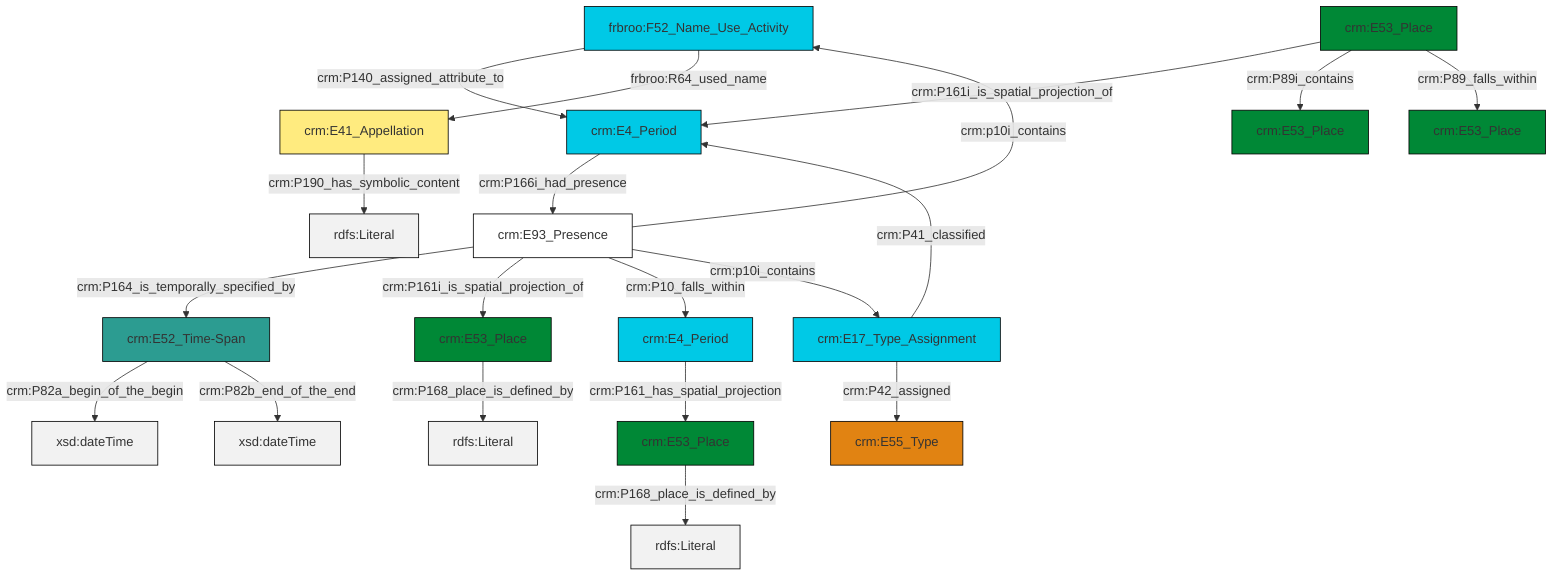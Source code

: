 graph TD
classDef Literal fill:#f2f2f2,stroke:#000000;
classDef CRM_Entity fill:#FFFFFF,stroke:#000000;
classDef Temporal_Entity fill:#00C9E6, stroke:#000000;
classDef Type fill:#E18312, stroke:#000000;
classDef Time-Span fill:#2C9C91, stroke:#000000;
classDef Appellation fill:#FFEB7F, stroke:#000000;
classDef Place fill:#008836, stroke:#000000;
classDef Persistent_Item fill:#B266B2, stroke:#000000;
classDef Conceptual_Object fill:#FFD700, stroke:#000000;
classDef Physical_Thing fill:#D2B48C, stroke:#000000;
classDef Actor fill:#f58aad, stroke:#000000;
classDef PC_Classes fill:#4ce600, stroke:#000000;
classDef Multi fill:#cccccc,stroke:#000000;

0["frbroo:F52_Name_Use_Activity"]:::Temporal_Entity -->|crm:P140_assigned_attribute_to| 2["crm:E4_Period"]:::Temporal_Entity
3["crm:E41_Appellation"]:::Appellation -->|crm:P190_has_symbolic_content| 4[rdfs:Literal]:::Literal
7["crm:E4_Period"]:::Temporal_Entity -->|crm:P161_has_spatial_projection| 8["crm:E53_Place"]:::Place
5["crm:E53_Place"]:::Place -->|crm:P161i_is_spatial_projection_of| 2["crm:E4_Period"]:::Temporal_Entity
12["crm:E93_Presence"]:::CRM_Entity -->|crm:P164_is_temporally_specified_by| 13["crm:E52_Time-Span"]:::Time-Span
12["crm:E93_Presence"]:::CRM_Entity -->|crm:P161i_is_spatial_projection_of| 15["crm:E53_Place"]:::Place
15["crm:E53_Place"]:::Place -->|crm:P168_place_is_defined_by| 21[rdfs:Literal]:::Literal
16["crm:E17_Type_Assignment"]:::Temporal_Entity -->|crm:P42_assigned| 18["crm:E55_Type"]:::Type
12["crm:E93_Presence"]:::CRM_Entity -->|crm:P10_falls_within| 7["crm:E4_Period"]:::Temporal_Entity
12["crm:E93_Presence"]:::CRM_Entity -->|crm:p10i_contains| 0["frbroo:F52_Name_Use_Activity"]:::Temporal_Entity
12["crm:E93_Presence"]:::CRM_Entity -->|crm:p10i_contains| 16["crm:E17_Type_Assignment"]:::Temporal_Entity
0["frbroo:F52_Name_Use_Activity"]:::Temporal_Entity -->|frbroo:R64_used_name| 3["crm:E41_Appellation"]:::Appellation
13["crm:E52_Time-Span"]:::Time-Span -->|crm:P82a_begin_of_the_begin| 25[xsd:dateTime]:::Literal
16["crm:E17_Type_Assignment"]:::Temporal_Entity -->|crm:P41_classified| 2["crm:E4_Period"]:::Temporal_Entity
5["crm:E53_Place"]:::Place -->|crm:P89i_contains| 10["crm:E53_Place"]:::Place
5["crm:E53_Place"]:::Place -->|crm:P89_falls_within| 26["crm:E53_Place"]:::Place
2["crm:E4_Period"]:::Temporal_Entity -->|crm:P166i_had_presence| 12["crm:E93_Presence"]:::CRM_Entity
8["crm:E53_Place"]:::Place -->|crm:P168_place_is_defined_by| 28[rdfs:Literal]:::Literal
13["crm:E52_Time-Span"]:::Time-Span -->|crm:P82b_end_of_the_end| 30[xsd:dateTime]:::Literal